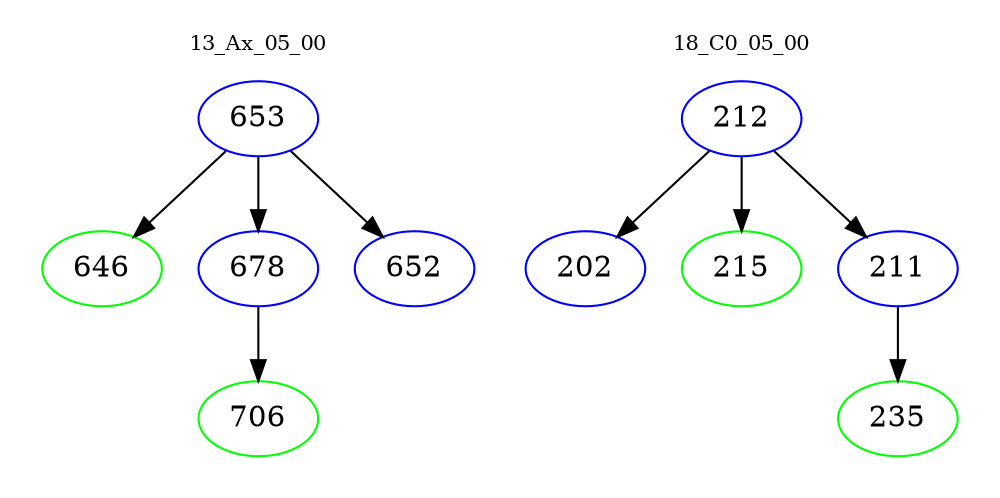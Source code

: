 digraph{
subgraph cluster_0 {
color = white
label = "13_Ax_05_00";
fontsize=10;
T0_653 [label="653", color="blue"]
T0_653 -> T0_646 [color="black"]
T0_646 [label="646", color="green"]
T0_653 -> T0_678 [color="black"]
T0_678 [label="678", color="blue"]
T0_678 -> T0_706 [color="black"]
T0_706 [label="706", color="green"]
T0_653 -> T0_652 [color="black"]
T0_652 [label="652", color="blue"]
}
subgraph cluster_1 {
color = white
label = "18_C0_05_00";
fontsize=10;
T1_212 [label="212", color="blue"]
T1_212 -> T1_202 [color="black"]
T1_202 [label="202", color="blue"]
T1_212 -> T1_215 [color="black"]
T1_215 [label="215", color="green"]
T1_212 -> T1_211 [color="black"]
T1_211 [label="211", color="blue"]
T1_211 -> T1_235 [color="black"]
T1_235 [label="235", color="green"]
}
}
